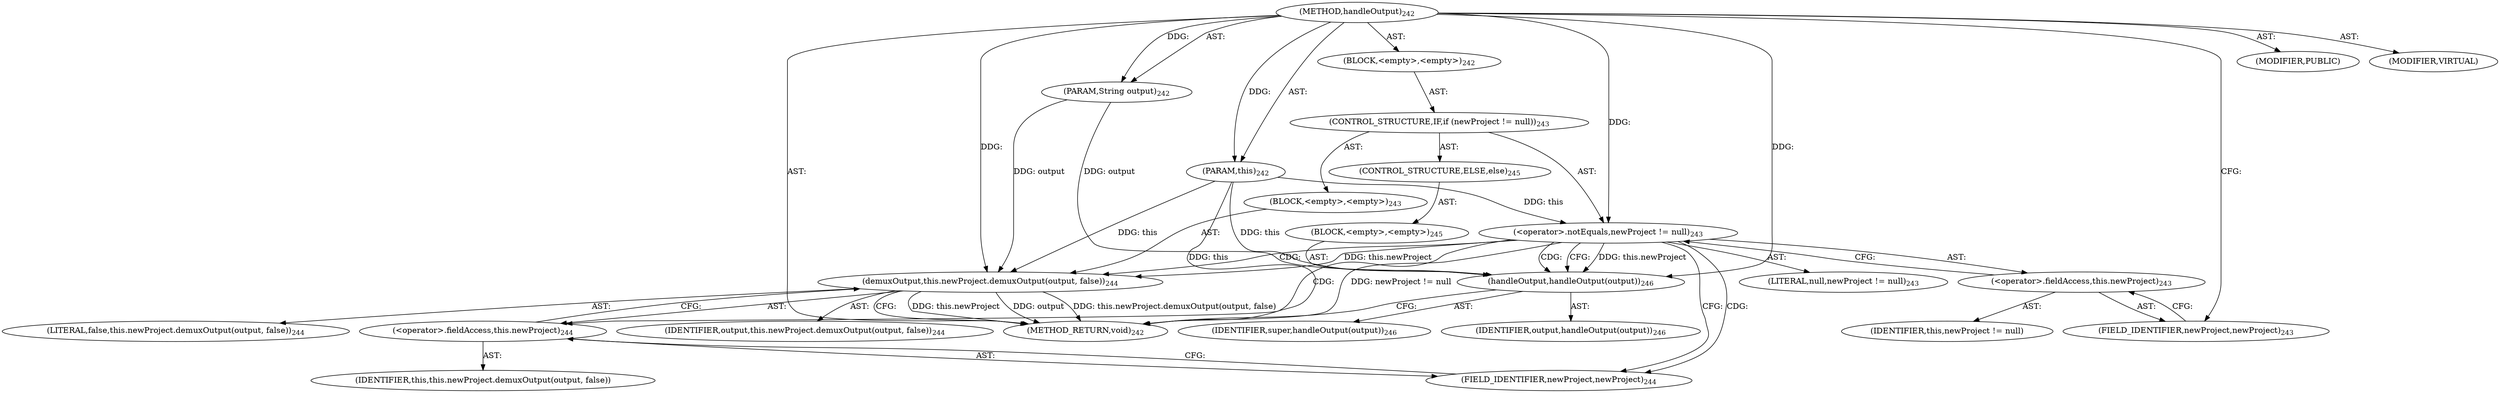 digraph "handleOutput" {  
"111669149701" [label = <(METHOD,handleOutput)<SUB>242</SUB>> ]
"115964117010" [label = <(PARAM,this)<SUB>242</SUB>> ]
"115964117011" [label = <(PARAM,String output)<SUB>242</SUB>> ]
"25769803791" [label = <(BLOCK,&lt;empty&gt;,&lt;empty&gt;)<SUB>242</SUB>> ]
"47244640265" [label = <(CONTROL_STRUCTURE,IF,if (newProject != null))<SUB>243</SUB>> ]
"30064771163" [label = <(&lt;operator&gt;.notEquals,newProject != null)<SUB>243</SUB>> ]
"30064771164" [label = <(&lt;operator&gt;.fieldAccess,this.newProject)<SUB>243</SUB>> ]
"68719476841" [label = <(IDENTIFIER,this,newProject != null)> ]
"55834574873" [label = <(FIELD_IDENTIFIER,newProject,newProject)<SUB>243</SUB>> ]
"90194313221" [label = <(LITERAL,null,newProject != null)<SUB>243</SUB>> ]
"25769803792" [label = <(BLOCK,&lt;empty&gt;,&lt;empty&gt;)<SUB>243</SUB>> ]
"30064771165" [label = <(demuxOutput,this.newProject.demuxOutput(output, false))<SUB>244</SUB>> ]
"30064771166" [label = <(&lt;operator&gt;.fieldAccess,this.newProject)<SUB>244</SUB>> ]
"68719476842" [label = <(IDENTIFIER,this,this.newProject.demuxOutput(output, false))> ]
"55834574874" [label = <(FIELD_IDENTIFIER,newProject,newProject)<SUB>244</SUB>> ]
"68719476843" [label = <(IDENTIFIER,output,this.newProject.demuxOutput(output, false))<SUB>244</SUB>> ]
"90194313222" [label = <(LITERAL,false,this.newProject.demuxOutput(output, false))<SUB>244</SUB>> ]
"47244640266" [label = <(CONTROL_STRUCTURE,ELSE,else)<SUB>245</SUB>> ]
"25769803793" [label = <(BLOCK,&lt;empty&gt;,&lt;empty&gt;)<SUB>245</SUB>> ]
"30064771167" [label = <(handleOutput,handleOutput(output))<SUB>246</SUB>> ]
"68719476844" [label = <(IDENTIFIER,super,handleOutput(output))<SUB>246</SUB>> ]
"68719476845" [label = <(IDENTIFIER,output,handleOutput(output))<SUB>246</SUB>> ]
"133143986197" [label = <(MODIFIER,PUBLIC)> ]
"133143986198" [label = <(MODIFIER,VIRTUAL)> ]
"128849018885" [label = <(METHOD_RETURN,void)<SUB>242</SUB>> ]
  "111669149701" -> "115964117010"  [ label = "AST: "] 
  "111669149701" -> "115964117011"  [ label = "AST: "] 
  "111669149701" -> "25769803791"  [ label = "AST: "] 
  "111669149701" -> "133143986197"  [ label = "AST: "] 
  "111669149701" -> "133143986198"  [ label = "AST: "] 
  "111669149701" -> "128849018885"  [ label = "AST: "] 
  "25769803791" -> "47244640265"  [ label = "AST: "] 
  "47244640265" -> "30064771163"  [ label = "AST: "] 
  "47244640265" -> "25769803792"  [ label = "AST: "] 
  "47244640265" -> "47244640266"  [ label = "AST: "] 
  "30064771163" -> "30064771164"  [ label = "AST: "] 
  "30064771163" -> "90194313221"  [ label = "AST: "] 
  "30064771164" -> "68719476841"  [ label = "AST: "] 
  "30064771164" -> "55834574873"  [ label = "AST: "] 
  "25769803792" -> "30064771165"  [ label = "AST: "] 
  "30064771165" -> "30064771166"  [ label = "AST: "] 
  "30064771165" -> "68719476843"  [ label = "AST: "] 
  "30064771165" -> "90194313222"  [ label = "AST: "] 
  "30064771166" -> "68719476842"  [ label = "AST: "] 
  "30064771166" -> "55834574874"  [ label = "AST: "] 
  "47244640266" -> "25769803793"  [ label = "AST: "] 
  "25769803793" -> "30064771167"  [ label = "AST: "] 
  "30064771167" -> "68719476844"  [ label = "AST: "] 
  "30064771167" -> "68719476845"  [ label = "AST: "] 
  "30064771163" -> "55834574874"  [ label = "CFG: "] 
  "30064771163" -> "30064771167"  [ label = "CFG: "] 
  "30064771164" -> "30064771163"  [ label = "CFG: "] 
  "30064771165" -> "128849018885"  [ label = "CFG: "] 
  "55834574873" -> "30064771164"  [ label = "CFG: "] 
  "30064771166" -> "30064771165"  [ label = "CFG: "] 
  "30064771167" -> "128849018885"  [ label = "CFG: "] 
  "55834574874" -> "30064771166"  [ label = "CFG: "] 
  "111669149701" -> "55834574873"  [ label = "CFG: "] 
  "115964117010" -> "128849018885"  [ label = "DDG: this"] 
  "30064771163" -> "128849018885"  [ label = "DDG: newProject != null"] 
  "30064771165" -> "128849018885"  [ label = "DDG: this.newProject"] 
  "30064771165" -> "128849018885"  [ label = "DDG: output"] 
  "30064771165" -> "128849018885"  [ label = "DDG: this.newProject.demuxOutput(output, false)"] 
  "111669149701" -> "115964117010"  [ label = "DDG: "] 
  "111669149701" -> "115964117011"  [ label = "DDG: "] 
  "115964117010" -> "30064771163"  [ label = "DDG: this"] 
  "111669149701" -> "30064771163"  [ label = "DDG: "] 
  "115964117010" -> "30064771165"  [ label = "DDG: this"] 
  "30064771163" -> "30064771165"  [ label = "DDG: this.newProject"] 
  "115964117011" -> "30064771165"  [ label = "DDG: output"] 
  "111669149701" -> "30064771165"  [ label = "DDG: "] 
  "115964117010" -> "30064771167"  [ label = "DDG: this"] 
  "30064771163" -> "30064771167"  [ label = "DDG: this.newProject"] 
  "111669149701" -> "30064771167"  [ label = "DDG: "] 
  "115964117011" -> "30064771167"  [ label = "DDG: output"] 
  "30064771163" -> "55834574874"  [ label = "CDG: "] 
  "30064771163" -> "30064771167"  [ label = "CDG: "] 
  "30064771163" -> "30064771166"  [ label = "CDG: "] 
  "30064771163" -> "30064771165"  [ label = "CDG: "] 
}
